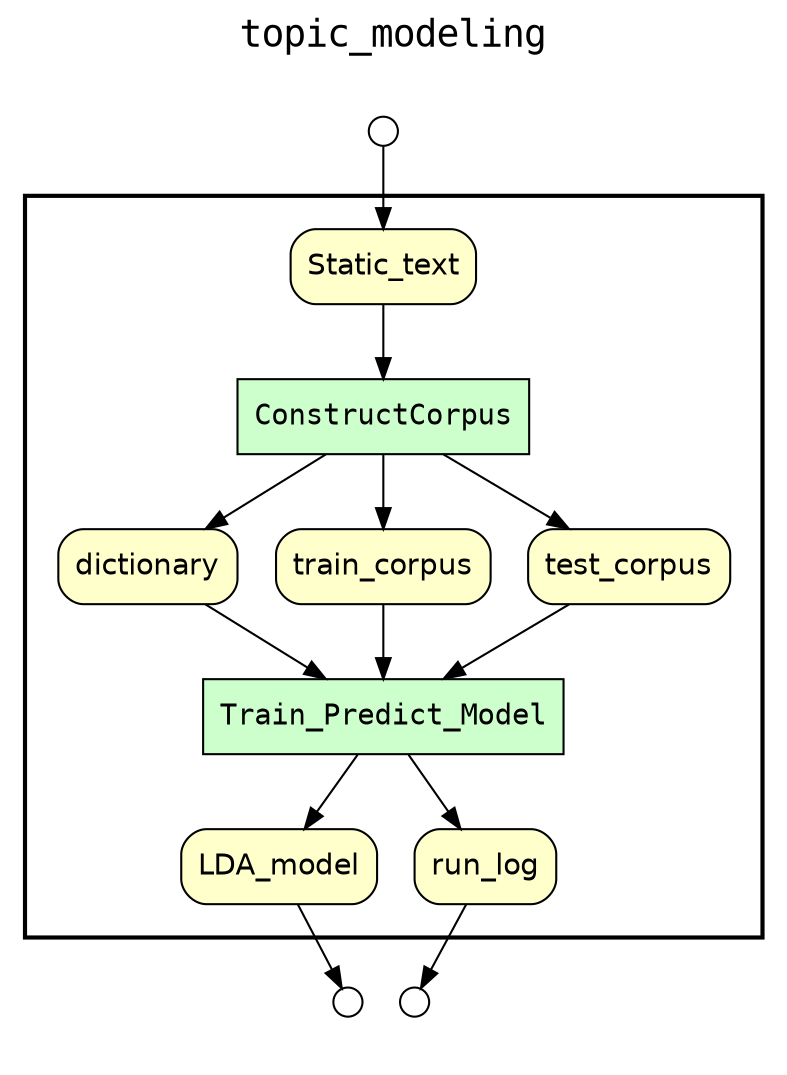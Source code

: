 
digraph yw_data_view {
rankdir=TB
fontname=Courier; fontsize=18; labelloc=t
label="topic_modeling"
subgraph cluster_workflow { label=""; color=black; penwidth=2
subgraph cluster_workflow_inner { label=""; color=white
node[shape=box style="filled" fillcolor="#CCFFCC" peripheries=1 fontname=Courier]
Train_Predict_Model
ConstructCorpus
node[shape=box style="filled" fillcolor="#CCFFCC" peripheries=1 fontname=Courier]
ConstructCorpus
Train_Predict_Model
node[shape=box style="rounded,filled" fillcolor="#FFFFCC" peripheries=1 fontname=Helvetica]
Static_text
dictionary
train_corpus
test_corpus
LDA_model
run_log
node[shape=box style="rounded,filled" fillcolor="#FFFFFF" peripheries=1 fontname=Helvetica]
}}
subgraph cluster_inflows { label=""; color=white; penwidth=2
subgraph cluster_inflows_inner { label=""; color=white
node[shape=circle fillcolor="#FFFFFF" peripheries=1 width=0.2]
Static_text_inflow [label=""]
}}
subgraph cluster_outflows { label=""; color=white; penwidth=2
subgraph cluster_outflows_inner { label=""; color=white
node[shape=circle fillcolor="#FFFFFF" peripheries=1 width=0.2]
run_log_outflow [label=""]
LDA_model_outflow [label=""]
}}
Train_Predict_Model -> run_log
Train_Predict_Model -> LDA_model
ConstructCorpus -> test_corpus
ConstructCorpus -> train_corpus
ConstructCorpus -> dictionary
Static_text -> ConstructCorpus
dictionary -> Train_Predict_Model
train_corpus -> Train_Predict_Model
test_corpus -> Train_Predict_Model
Static_text_inflow -> Static_text
run_log -> run_log_outflow
LDA_model -> LDA_model_outflow
}

